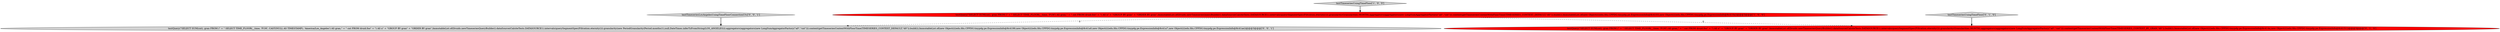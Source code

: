 digraph {
1 [style = filled, label = "testTimeseriesUsingTimeFloor['1', '0', '0']", fillcolor = lightgray, shape = diamond image = "AAA0AAABBB1BBB"];
5 [style = filled, label = "testTimeseriesLosAngelesUsingTimeFloorConnectionUtc['0', '0', '1']", fillcolor = lightgray, shape = diamond image = "AAA0AAABBB3BBB"];
4 [style = filled, label = "testQuery(\"SELECT SUM(cnt), gran FROM (\" + \" SELECT TIME_FLOOR(__time, 'P1M', CAST(NULL AS TIMESTAMP), 'America/Los_Angeles') AS gran,\" + \" cnt FROM druid.foo\" + \") AS x\" + \"GROUP BY gran\" + \"ORDER BY gran\",ImmutableList.of(Druids.newTimeseriesQueryBuilder().dataSource(CalciteTests.DATASOURCE1).intervals(querySegmentSpec(Filtration.eternity())).granularity(new PeriodGranularity(Period.months(1),null,DateTimes.inferTzFromString(LOS_ANGELES))).aggregators(aggregators(new LongSumAggregatorFactory(\"a0\",\"cnt\"))).context(getTimeseriesContextWithFloorTime(TIMESERIES_CONTEXT_DEFAULT,\"d0\")).build()),ImmutableList.of(new Object((((edu.fdu.CPPDG.tinypdg.pe.ExpressionInfo@8c4199,new Object((((edu.fdu.CPPDG.tinypdg.pe.ExpressionInfo@8c41a0,new Object((((edu.fdu.CPPDG.tinypdg.pe.ExpressionInfo@8c41a7,new Object((((edu.fdu.CPPDG.tinypdg.pe.ExpressionInfo@8c41ae))@@@3@@@['0', '0', '1']", fillcolor = lightgray, shape = ellipse image = "AAA0AAABBB3BBB"];
3 [style = filled, label = "testQuery(\"SELECT SUM(cnt), gran FROM (\" + \" SELECT TIME_FLOOR(__time, 'P1M') AS gran,\" + \" cnt FROM druid.foo\" + \") AS x\" + \"GROUP BY gran\" + \"ORDER BY gran\",ImmutableList.of(Druids.newTimeseriesQueryBuilder().dataSource(CalciteTests.DATASOURCE1).intervals(querySegmentSpec(Filtration.eternity())).granularity(Granularities.MONTH).aggregators(aggregators(new LongSumAggregatorFactory(\"a0\",\"cnt\"))).context(getTimeseriesContextWithFloorTime(TIMESERIES_CONTEXT_BY_GRAN,\"d0\")).build()),ImmutableList.of(new Object((((edu.fdu.CPPDG.tinypdg.pe.ExpressionInfo@8c414a,new Object((((edu.fdu.CPPDG.tinypdg.pe.ExpressionInfo@8c4151))@@@3@@@['0', '1', '0']", fillcolor = red, shape = ellipse image = "AAA1AAABBB2BBB"];
2 [style = filled, label = "testTimeseriesUsingTimeFloor['0', '1', '0']", fillcolor = lightgray, shape = diamond image = "AAA0AAABBB2BBB"];
0 [style = filled, label = "testQuery(\"SELECT SUM(cnt), gran FROM (\" + \" SELECT TIME_FLOOR(__time, 'P1M') AS gran,\" + \" cnt FROM druid.foo\" + \") AS x\" + \"GROUP BY gran\" + \"ORDER BY gran\",ImmutableList.of(Druids.newTimeseriesQueryBuilder().dataSource(CalciteTests.DATASOURCE1).intervals(querySegmentSpec(Filtration.eternity())).granularity(Granularities.MONTH).aggregators(aggregators(new LongSumAggregatorFactory(\"a0\",\"cnt\"))).context(getTimeseriesContextWithFloorTime(TIMESERIES_CONTEXT_DEFAULT,\"d0\")).build()),ImmutableList.of(new Object((((edu.fdu.CPPDG.tinypdg.pe.ExpressionInfo@8c4103,new Object((((edu.fdu.CPPDG.tinypdg.pe.ExpressionInfo@8c410a))@@@3@@@['1', '0', '0']", fillcolor = red, shape = ellipse image = "AAA1AAABBB1BBB"];
0->4 [style = dashed, label="0"];
0->3 [style = dashed, label="0"];
1->0 [style = bold, label=""];
5->4 [style = bold, label=""];
2->3 [style = bold, label=""];
}
